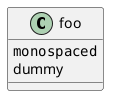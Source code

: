 {
  "sha1": "f1pxgrxvle0ktgktjv88p5usxp8py6g",
  "insertion": {
    "when": "2024-06-01T09:03:05.416Z",
    "url": "http://plantuml.sourceforge.net/qa/?qa=5432/svg-monospace-output-has-wrong-font-family",
    "user": "plantuml@gmail.com"
  }
}
@startuml
class foo {
""monospaced""
dummy
}
@enduml
